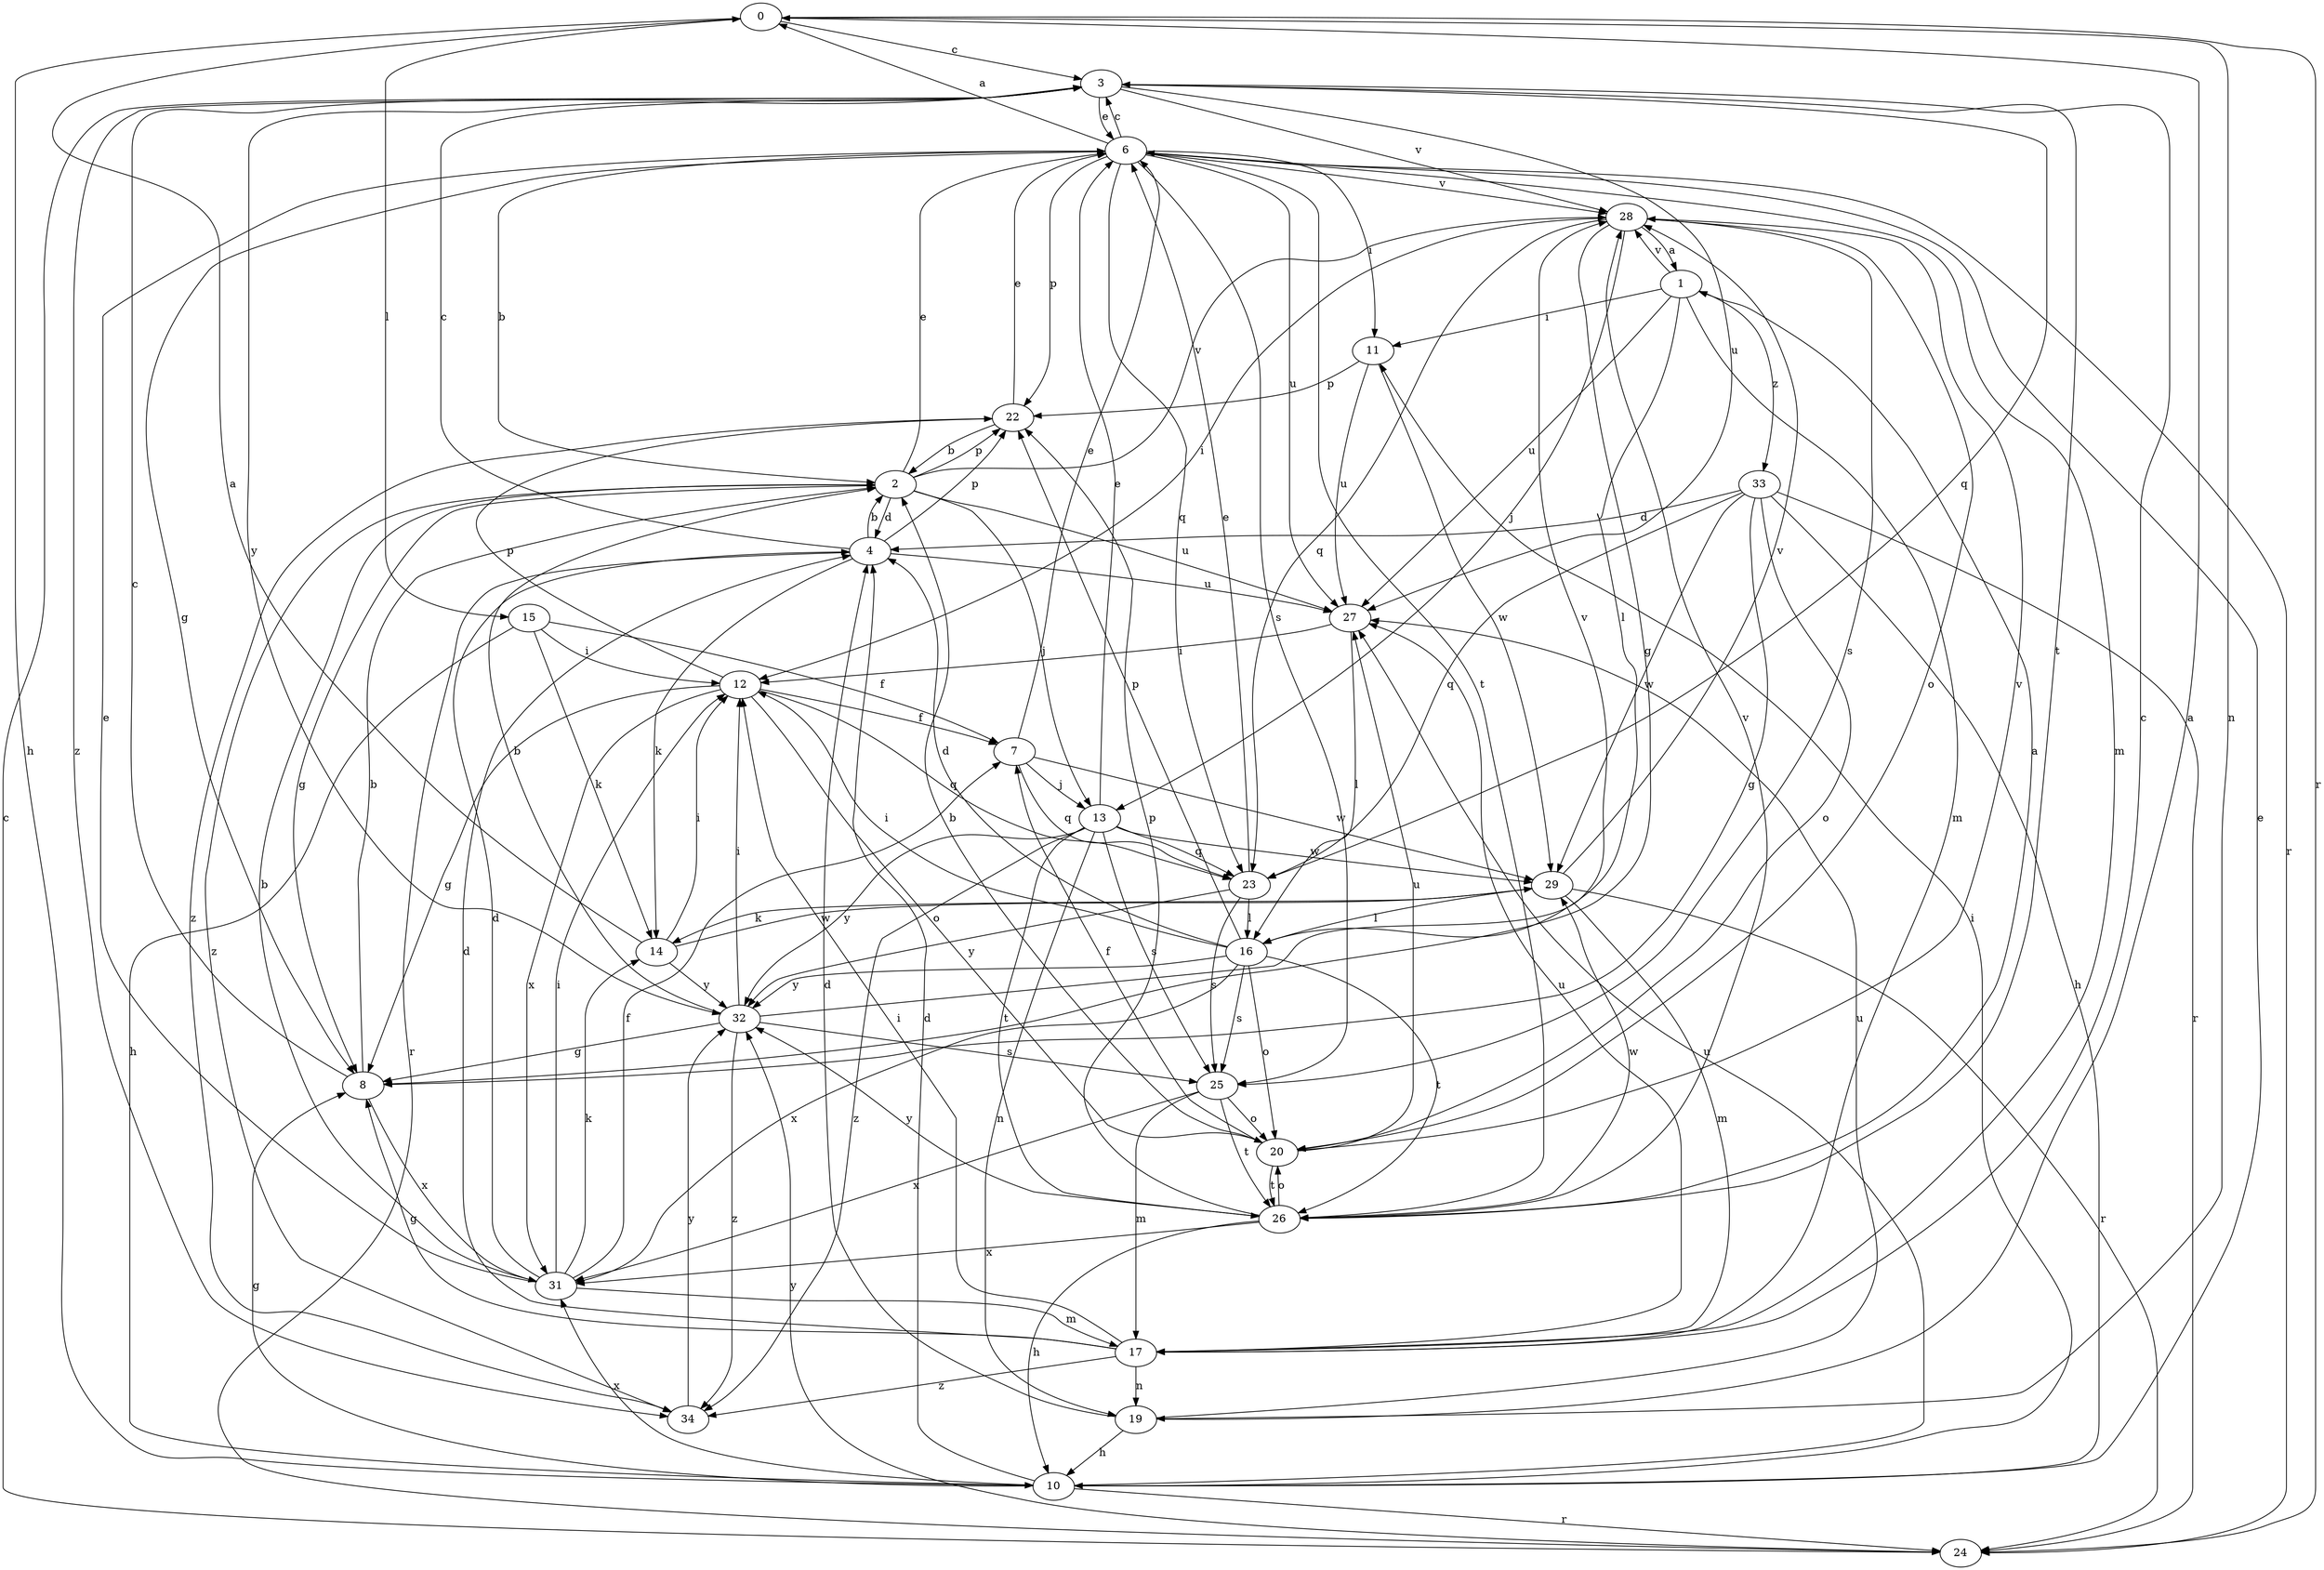 strict digraph  {
0;
1;
2;
3;
4;
6;
7;
8;
10;
11;
12;
13;
14;
15;
16;
17;
19;
20;
22;
23;
24;
25;
26;
27;
28;
29;
31;
32;
33;
34;
0 -> 3  [label=c];
0 -> 10  [label=h];
0 -> 15  [label=l];
0 -> 19  [label=n];
0 -> 24  [label=r];
1 -> 11  [label=i];
1 -> 16  [label=l];
1 -> 17  [label=m];
1 -> 27  [label=u];
1 -> 28  [label=v];
1 -> 33  [label=z];
2 -> 4  [label=d];
2 -> 6  [label=e];
2 -> 8  [label=g];
2 -> 13  [label=j];
2 -> 22  [label=p];
2 -> 27  [label=u];
2 -> 28  [label=v];
2 -> 34  [label=z];
3 -> 6  [label=e];
3 -> 23  [label=q];
3 -> 26  [label=t];
3 -> 27  [label=u];
3 -> 28  [label=v];
3 -> 32  [label=y];
3 -> 34  [label=z];
4 -> 2  [label=b];
4 -> 3  [label=c];
4 -> 14  [label=k];
4 -> 22  [label=p];
4 -> 24  [label=r];
4 -> 27  [label=u];
6 -> 0  [label=a];
6 -> 2  [label=b];
6 -> 3  [label=c];
6 -> 8  [label=g];
6 -> 11  [label=i];
6 -> 17  [label=m];
6 -> 22  [label=p];
6 -> 23  [label=q];
6 -> 24  [label=r];
6 -> 25  [label=s];
6 -> 26  [label=t];
6 -> 27  [label=u];
6 -> 28  [label=v];
7 -> 6  [label=e];
7 -> 13  [label=j];
7 -> 23  [label=q];
7 -> 29  [label=w];
8 -> 2  [label=b];
8 -> 3  [label=c];
8 -> 31  [label=x];
10 -> 4  [label=d];
10 -> 6  [label=e];
10 -> 8  [label=g];
10 -> 11  [label=i];
10 -> 24  [label=r];
10 -> 27  [label=u];
10 -> 31  [label=x];
11 -> 22  [label=p];
11 -> 27  [label=u];
11 -> 29  [label=w];
12 -> 7  [label=f];
12 -> 8  [label=g];
12 -> 20  [label=o];
12 -> 22  [label=p];
12 -> 23  [label=q];
12 -> 31  [label=x];
13 -> 6  [label=e];
13 -> 19  [label=n];
13 -> 23  [label=q];
13 -> 25  [label=s];
13 -> 26  [label=t];
13 -> 29  [label=w];
13 -> 32  [label=y];
13 -> 34  [label=z];
14 -> 0  [label=a];
14 -> 12  [label=i];
14 -> 29  [label=w];
14 -> 32  [label=y];
15 -> 7  [label=f];
15 -> 10  [label=h];
15 -> 12  [label=i];
15 -> 14  [label=k];
16 -> 4  [label=d];
16 -> 12  [label=i];
16 -> 20  [label=o];
16 -> 22  [label=p];
16 -> 25  [label=s];
16 -> 26  [label=t];
16 -> 31  [label=x];
16 -> 32  [label=y];
17 -> 3  [label=c];
17 -> 4  [label=d];
17 -> 8  [label=g];
17 -> 12  [label=i];
17 -> 19  [label=n];
17 -> 27  [label=u];
17 -> 34  [label=z];
19 -> 0  [label=a];
19 -> 4  [label=d];
19 -> 10  [label=h];
19 -> 27  [label=u];
20 -> 2  [label=b];
20 -> 7  [label=f];
20 -> 26  [label=t];
20 -> 27  [label=u];
20 -> 28  [label=v];
22 -> 2  [label=b];
22 -> 6  [label=e];
22 -> 34  [label=z];
23 -> 6  [label=e];
23 -> 16  [label=l];
23 -> 25  [label=s];
23 -> 32  [label=y];
24 -> 3  [label=c];
24 -> 32  [label=y];
25 -> 17  [label=m];
25 -> 20  [label=o];
25 -> 26  [label=t];
25 -> 31  [label=x];
26 -> 1  [label=a];
26 -> 10  [label=h];
26 -> 20  [label=o];
26 -> 22  [label=p];
26 -> 28  [label=v];
26 -> 29  [label=w];
26 -> 31  [label=x];
26 -> 32  [label=y];
27 -> 12  [label=i];
27 -> 16  [label=l];
28 -> 1  [label=a];
28 -> 8  [label=g];
28 -> 12  [label=i];
28 -> 13  [label=j];
28 -> 20  [label=o];
28 -> 23  [label=q];
28 -> 25  [label=s];
29 -> 14  [label=k];
29 -> 16  [label=l];
29 -> 17  [label=m];
29 -> 24  [label=r];
29 -> 28  [label=v];
31 -> 2  [label=b];
31 -> 4  [label=d];
31 -> 6  [label=e];
31 -> 7  [label=f];
31 -> 12  [label=i];
31 -> 14  [label=k];
31 -> 17  [label=m];
32 -> 2  [label=b];
32 -> 8  [label=g];
32 -> 12  [label=i];
32 -> 25  [label=s];
32 -> 28  [label=v];
32 -> 34  [label=z];
33 -> 4  [label=d];
33 -> 8  [label=g];
33 -> 10  [label=h];
33 -> 20  [label=o];
33 -> 23  [label=q];
33 -> 24  [label=r];
33 -> 29  [label=w];
34 -> 32  [label=y];
}
